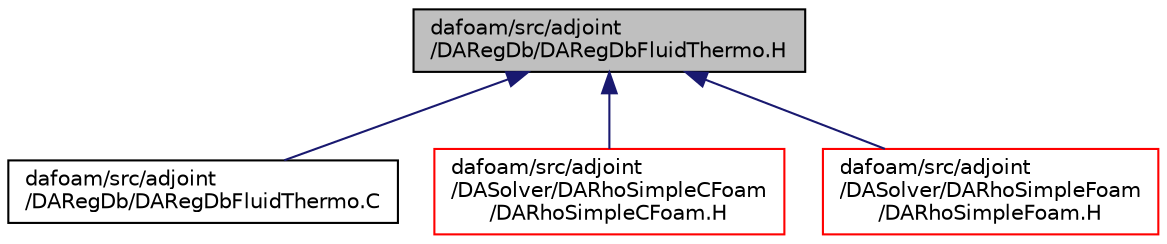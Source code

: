digraph "dafoam/src/adjoint/DARegDb/DARegDbFluidThermo.H"
{
  bgcolor="transparent";
  edge [fontname="Helvetica",fontsize="10",labelfontname="Helvetica",labelfontsize="10"];
  node [fontname="Helvetica",fontsize="10",shape=record];
  Node3 [label="dafoam/src/adjoint\l/DARegDb/DARegDbFluidThermo.H",height=0.2,width=0.4,color="black", fillcolor="grey75", style="filled", fontcolor="black"];
  Node3 -> Node4 [dir="back",color="midnightblue",fontsize="10",style="solid",fontname="Helvetica"];
  Node4 [label="dafoam/src/adjoint\l/DARegDb/DARegDbFluidThermo.C",height=0.2,width=0.4,color="black",URL="$DARegDbFluidThermo_8C.html"];
  Node3 -> Node5 [dir="back",color="midnightblue",fontsize="10",style="solid",fontname="Helvetica"];
  Node5 [label="dafoam/src/adjoint\l/DASolver/DARhoSimpleCFoam\l/DARhoSimpleCFoam.H",height=0.2,width=0.4,color="red",URL="$DARhoSimpleCFoam_8H.html"];
  Node3 -> Node7 [dir="back",color="midnightblue",fontsize="10",style="solid",fontname="Helvetica"];
  Node7 [label="dafoam/src/adjoint\l/DASolver/DARhoSimpleFoam\l/DARhoSimpleFoam.H",height=0.2,width=0.4,color="red",URL="$DARhoSimpleFoam_8H.html"];
}
